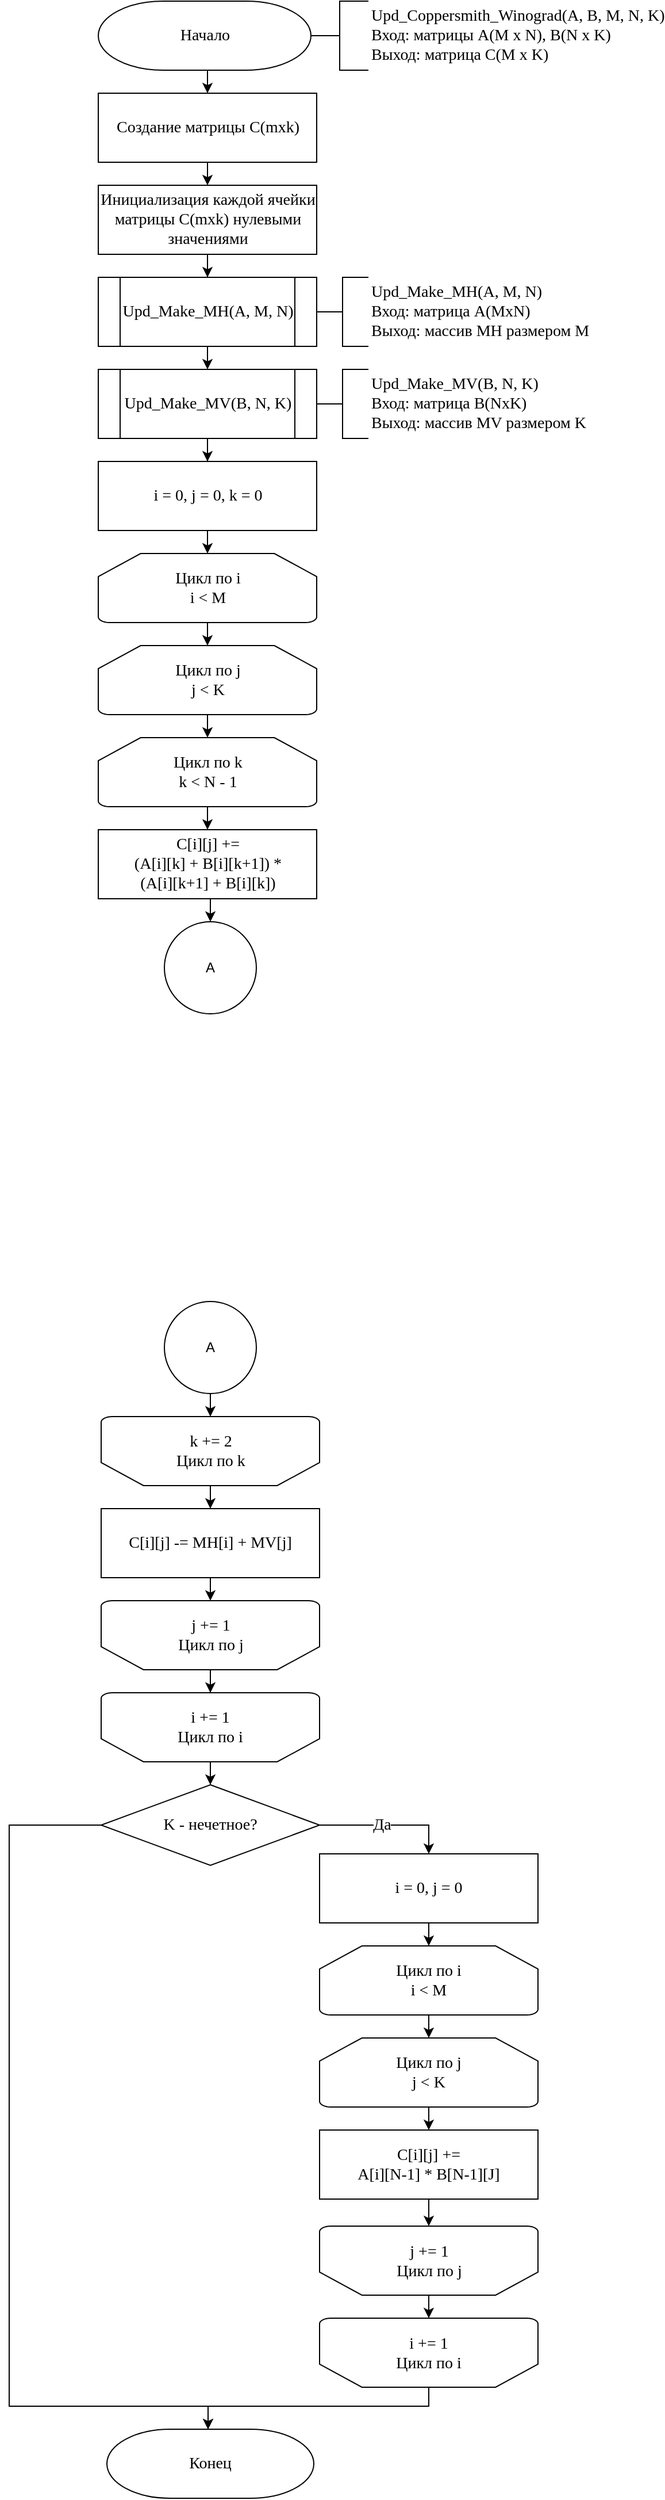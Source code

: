 <mxfile version="13.0.3" type="device"><diagram id="C5RBs43oDa-KdzZeNtuy" name="Page-1"><mxGraphModel dx="1334" dy="816" grid="1" gridSize="10" guides="1" tooltips="1" connect="1" arrows="1" fold="1" page="1" pageScale="1" pageWidth="827" pageHeight="1169" math="0" shadow="0"><root><mxCell id="WIyWlLk6GJQsqaUBKTNV-0"/><mxCell id="WIyWlLk6GJQsqaUBKTNV-1" parent="WIyWlLk6GJQsqaUBKTNV-0"/><mxCell id="MCfc4jbxVNoGQV2Uh5Gj-5" style="edgeStyle=orthogonalEdgeStyle;rounded=0;orthogonalLoop=1;jettySize=auto;html=1;exitX=0.5;exitY=1;exitDx=0;exitDy=0;exitPerimeter=0;entryX=0.5;entryY=0;entryDx=0;entryDy=0;fontFamily=Times New Roman;fontSize=14;" parent="WIyWlLk6GJQsqaUBKTNV-1" source="MCfc4jbxVNoGQV2Uh5Gj-0" target="MCfc4jbxVNoGQV2Uh5Gj-3" edge="1"><mxGeometry relative="1" as="geometry"/></mxCell><mxCell id="MCfc4jbxVNoGQV2Uh5Gj-0" value="Начало" style="strokeWidth=1;html=1;shape=mxgraph.flowchart.terminator;whiteSpace=wrap;fontSize=14;fontFamily=Times New Roman;" parent="WIyWlLk6GJQsqaUBKTNV-1" vertex="1"><mxGeometry x="277.5" y="70" width="185" height="60" as="geometry"/></mxCell><mxCell id="MCfc4jbxVNoGQV2Uh5Gj-1" value="Конец" style="strokeWidth=1;html=1;shape=mxgraph.flowchart.terminator;whiteSpace=wrap;fontSize=14;fontFamily=Times New Roman;" parent="WIyWlLk6GJQsqaUBKTNV-1" vertex="1"><mxGeometry x="285" y="2180" width="180" height="60" as="geometry"/></mxCell><mxCell id="MCfc4jbxVNoGQV2Uh5Gj-2" value="Upd_Coppersmith_Winograd(A, B, M, N, K)&lt;br&gt;Вход: матрицы A(M x N), B(N x K)&lt;br&gt;Выход: матрица C(M x K)&amp;nbsp;" style="strokeWidth=1;html=1;shape=mxgraph.flowchart.annotation_2;align=left;labelPosition=right;pointerEvents=1;fontFamily=Times New Roman;fontSize=14;" parent="WIyWlLk6GJQsqaUBKTNV-1" vertex="1"><mxGeometry x="462.5" y="70" width="50" height="60" as="geometry"/></mxCell><mxCell id="MCfc4jbxVNoGQV2Uh5Gj-6" style="edgeStyle=orthogonalEdgeStyle;rounded=0;orthogonalLoop=1;jettySize=auto;html=1;exitX=0.5;exitY=1;exitDx=0;exitDy=0;entryX=0.5;entryY=0;entryDx=0;entryDy=0;fontFamily=Times New Roman;fontSize=14;" parent="WIyWlLk6GJQsqaUBKTNV-1" source="MCfc4jbxVNoGQV2Uh5Gj-3" target="MCfc4jbxVNoGQV2Uh5Gj-4" edge="1"><mxGeometry relative="1" as="geometry"/></mxCell><mxCell id="MCfc4jbxVNoGQV2Uh5Gj-3" value="Создание матрицы C(mxk)" style="rounded=0;whiteSpace=wrap;html=1;strokeWidth=1;fontFamily=Times New Roman;fontSize=14;" parent="WIyWlLk6GJQsqaUBKTNV-1" vertex="1"><mxGeometry x="277.5" y="150" width="190" height="60" as="geometry"/></mxCell><mxCell id="dBD2KoRKmnW01-1l2qOZ-15" style="edgeStyle=orthogonalEdgeStyle;rounded=0;orthogonalLoop=1;jettySize=auto;html=1;exitX=0.5;exitY=1;exitDx=0;exitDy=0;" parent="WIyWlLk6GJQsqaUBKTNV-1" source="MCfc4jbxVNoGQV2Uh5Gj-4" target="MCfc4jbxVNoGQV2Uh5Gj-11" edge="1"><mxGeometry relative="1" as="geometry"/></mxCell><mxCell id="MCfc4jbxVNoGQV2Uh5Gj-4" value="Инициализация каждой ячейки матрицы C(mxk) нулевыми значениями" style="rounded=0;whiteSpace=wrap;html=1;strokeWidth=1;fontFamily=Times New Roman;fontSize=14;" parent="WIyWlLk6GJQsqaUBKTNV-1" vertex="1"><mxGeometry x="277.5" y="230" width="190" height="60" as="geometry"/></mxCell><mxCell id="dBD2KoRKmnW01-1l2qOZ-1" style="edgeStyle=orthogonalEdgeStyle;rounded=0;orthogonalLoop=1;jettySize=auto;html=1;exitX=0.5;exitY=1;exitDx=0;exitDy=0;entryX=0.5;entryY=0;entryDx=0;entryDy=0;" parent="WIyWlLk6GJQsqaUBKTNV-1" source="MCfc4jbxVNoGQV2Uh5Gj-11" target="dBD2KoRKmnW01-1l2qOZ-0" edge="1"><mxGeometry relative="1" as="geometry"/></mxCell><mxCell id="MCfc4jbxVNoGQV2Uh5Gj-11" value="Upd_Make_MH(A, M, N)" style="shape=process;whiteSpace=wrap;html=1;backgroundOutline=1;strokeWidth=1;fontFamily=Times New Roman;fontSize=14;" parent="WIyWlLk6GJQsqaUBKTNV-1" vertex="1"><mxGeometry x="277.5" y="310" width="190" height="60" as="geometry"/></mxCell><mxCell id="MCfc4jbxVNoGQV2Uh5Gj-12" value="Upd_Make_MH(A, M, N)&lt;br&gt;Вход: матрица A(MxN)&lt;br&gt;Выход: массив MH размером M" style="strokeWidth=1;html=1;shape=mxgraph.flowchart.annotation_2;align=left;labelPosition=right;pointerEvents=1;fontFamily=Times New Roman;fontSize=14;" parent="WIyWlLk6GJQsqaUBKTNV-1" vertex="1"><mxGeometry x="467.5" y="310" width="45" height="60" as="geometry"/></mxCell><mxCell id="MCfc4jbxVNoGQV2Uh5Gj-20" style="edgeStyle=orthogonalEdgeStyle;rounded=0;orthogonalLoop=1;jettySize=auto;html=1;exitX=0.5;exitY=1;exitDx=0;exitDy=0;exitPerimeter=0;entryX=0.5;entryY=0;entryDx=0;entryDy=0;entryPerimeter=0;fontFamily=Times New Roman;fontSize=14;" parent="WIyWlLk6GJQsqaUBKTNV-1" source="MCfc4jbxVNoGQV2Uh5Gj-13" target="MCfc4jbxVNoGQV2Uh5Gj-15" edge="1"><mxGeometry relative="1" as="geometry"/></mxCell><mxCell id="MCfc4jbxVNoGQV2Uh5Gj-13" value="Цикл по i&lt;br&gt;i &amp;lt; M" style="strokeWidth=1;html=1;shape=mxgraph.flowchart.loop_limit;whiteSpace=wrap;fontFamily=Times New Roman;fontSize=14;" parent="WIyWlLk6GJQsqaUBKTNV-1" vertex="1"><mxGeometry x="277.5" y="550" width="190" height="60" as="geometry"/></mxCell><mxCell id="MCfc4jbxVNoGQV2Uh5Gj-18" style="edgeStyle=orthogonalEdgeStyle;rounded=0;orthogonalLoop=1;jettySize=auto;html=1;exitX=0.5;exitY=1;exitDx=0;exitDy=0;entryX=0.5;entryY=0;entryDx=0;entryDy=0;entryPerimeter=0;fontFamily=Times New Roman;fontSize=14;" parent="WIyWlLk6GJQsqaUBKTNV-1" source="MCfc4jbxVNoGQV2Uh5Gj-14" target="MCfc4jbxVNoGQV2Uh5Gj-13" edge="1"><mxGeometry relative="1" as="geometry"/></mxCell><mxCell id="MCfc4jbxVNoGQV2Uh5Gj-14" value="i = 0, j = 0, k = 0" style="rounded=0;whiteSpace=wrap;html=1;strokeWidth=1;fontFamily=Times New Roman;fontSize=14;" parent="WIyWlLk6GJQsqaUBKTNV-1" vertex="1"><mxGeometry x="277.5" y="470" width="190" height="60" as="geometry"/></mxCell><mxCell id="MCfc4jbxVNoGQV2Uh5Gj-21" style="edgeStyle=orthogonalEdgeStyle;rounded=0;orthogonalLoop=1;jettySize=auto;html=1;exitX=0.5;exitY=1;exitDx=0;exitDy=0;exitPerimeter=0;entryX=0.5;entryY=0;entryDx=0;entryDy=0;entryPerimeter=0;fontFamily=Times New Roman;fontSize=14;" parent="WIyWlLk6GJQsqaUBKTNV-1" source="MCfc4jbxVNoGQV2Uh5Gj-15" target="MCfc4jbxVNoGQV2Uh5Gj-16" edge="1"><mxGeometry relative="1" as="geometry"/></mxCell><mxCell id="MCfc4jbxVNoGQV2Uh5Gj-15" value="Цикл по j&lt;br&gt;j &amp;lt; K" style="strokeWidth=1;html=1;shape=mxgraph.flowchart.loop_limit;whiteSpace=wrap;fontFamily=Times New Roman;fontSize=14;" parent="WIyWlLk6GJQsqaUBKTNV-1" vertex="1"><mxGeometry x="277.5" y="630" width="190" height="60" as="geometry"/></mxCell><mxCell id="MCfc4jbxVNoGQV2Uh5Gj-23" style="edgeStyle=orthogonalEdgeStyle;rounded=0;orthogonalLoop=1;jettySize=auto;html=1;exitX=0.5;exitY=1;exitDx=0;exitDy=0;exitPerimeter=0;entryX=0.5;entryY=0;entryDx=0;entryDy=0;fontFamily=Times New Roman;fontSize=14;" parent="WIyWlLk6GJQsqaUBKTNV-1" source="MCfc4jbxVNoGQV2Uh5Gj-16" target="MCfc4jbxVNoGQV2Uh5Gj-22" edge="1"><mxGeometry relative="1" as="geometry"/></mxCell><mxCell id="MCfc4jbxVNoGQV2Uh5Gj-16" value="Цикл по k&lt;br&gt;k &amp;lt; N - 1" style="strokeWidth=1;html=1;shape=mxgraph.flowchart.loop_limit;whiteSpace=wrap;fontFamily=Times New Roman;fontSize=14;" parent="WIyWlLk6GJQsqaUBKTNV-1" vertex="1"><mxGeometry x="277.5" y="710" width="190" height="60" as="geometry"/></mxCell><mxCell id="2eJvwmjSHICTXHXMBao0-0" style="edgeStyle=orthogonalEdgeStyle;rounded=0;orthogonalLoop=1;jettySize=auto;html=1;exitX=0.5;exitY=1;exitDx=0;exitDy=0;entryX=0.5;entryY=0;entryDx=0;entryDy=0;" parent="WIyWlLk6GJQsqaUBKTNV-1" source="MCfc4jbxVNoGQV2Uh5Gj-22" target="dBD2KoRKmnW01-1l2qOZ-9" edge="1"><mxGeometry relative="1" as="geometry"/></mxCell><mxCell id="MCfc4jbxVNoGQV2Uh5Gj-22" value="C[i][j] += &lt;br&gt;(A[i][k] + B[i][k+1]) * &lt;br&gt;(A[i][k+1] + B[i][k])" style="rounded=0;whiteSpace=wrap;html=1;strokeWidth=1;fontFamily=Times New Roman;fontSize=14;" parent="WIyWlLk6GJQsqaUBKTNV-1" vertex="1"><mxGeometry x="277.5" y="790" width="190" height="60" as="geometry"/></mxCell><mxCell id="dBD2KoRKmnW01-1l2qOZ-17" style="edgeStyle=orthogonalEdgeStyle;rounded=0;orthogonalLoop=1;jettySize=auto;html=1;exitX=0.5;exitY=0;exitDx=0;exitDy=0;exitPerimeter=0;entryX=0.5;entryY=0;entryDx=0;entryDy=0;" parent="WIyWlLk6GJQsqaUBKTNV-1" source="MCfc4jbxVNoGQV2Uh5Gj-24" target="dBD2KoRKmnW01-1l2qOZ-16" edge="1"><mxGeometry relative="1" as="geometry"/></mxCell><mxCell id="MCfc4jbxVNoGQV2Uh5Gj-24" value="" style="strokeWidth=1;html=1;shape=mxgraph.flowchart.loop_limit;whiteSpace=wrap;fontFamily=Times New Roman;fontSize=14;rotation=-180;" parent="WIyWlLk6GJQsqaUBKTNV-1" vertex="1"><mxGeometry x="280" y="1300" width="190" height="60" as="geometry"/></mxCell><mxCell id="MCfc4jbxVNoGQV2Uh5Gj-25" value="k += 2&lt;br&gt;Цикл по k" style="text;html=1;strokeColor=none;fillColor=none;align=center;verticalAlign=middle;whiteSpace=wrap;rounded=0;fontFamily=Times New Roman;fontSize=14;" parent="WIyWlLk6GJQsqaUBKTNV-1" vertex="1"><mxGeometry x="342.5" y="1320" width="65" height="20" as="geometry"/></mxCell><mxCell id="MCfc4jbxVNoGQV2Uh5Gj-34" style="edgeStyle=orthogonalEdgeStyle;rounded=0;orthogonalLoop=1;jettySize=auto;html=1;exitX=0.5;exitY=0;exitDx=0;exitDy=0;exitPerimeter=0;fontFamily=Times New Roman;fontSize=14;" parent="WIyWlLk6GJQsqaUBKTNV-1" source="MCfc4jbxVNoGQV2Uh5Gj-29" target="MCfc4jbxVNoGQV2Uh5Gj-31" edge="1"><mxGeometry relative="1" as="geometry"/></mxCell><mxCell id="MCfc4jbxVNoGQV2Uh5Gj-29" value="" style="strokeWidth=1;html=1;shape=mxgraph.flowchart.loop_limit;whiteSpace=wrap;fontFamily=Times New Roman;fontSize=14;rotation=-180;" parent="WIyWlLk6GJQsqaUBKTNV-1" vertex="1"><mxGeometry x="280" y="1460" width="190" height="60" as="geometry"/></mxCell><mxCell id="MCfc4jbxVNoGQV2Uh5Gj-30" value="j += 1&lt;br&gt;Цикл по j" style="text;html=1;strokeColor=none;fillColor=none;align=center;verticalAlign=middle;whiteSpace=wrap;rounded=0;fontFamily=Times New Roman;fontSize=14;" parent="WIyWlLk6GJQsqaUBKTNV-1" vertex="1"><mxGeometry x="342.5" y="1482.5" width="65" height="15" as="geometry"/></mxCell><mxCell id="MCfc4jbxVNoGQV2Uh5Gj-37" style="edgeStyle=orthogonalEdgeStyle;rounded=0;orthogonalLoop=1;jettySize=auto;html=1;exitX=0.5;exitY=0;exitDx=0;exitDy=0;exitPerimeter=0;entryX=0.5;entryY=0;entryDx=0;entryDy=0;entryPerimeter=0;fontFamily=Times New Roman;fontSize=14;" parent="WIyWlLk6GJQsqaUBKTNV-1" source="MCfc4jbxVNoGQV2Uh5Gj-31" target="MCfc4jbxVNoGQV2Uh5Gj-36" edge="1"><mxGeometry relative="1" as="geometry"/></mxCell><mxCell id="MCfc4jbxVNoGQV2Uh5Gj-31" value="" style="strokeWidth=1;html=1;shape=mxgraph.flowchart.loop_limit;whiteSpace=wrap;fontFamily=Times New Roman;fontSize=14;rotation=-180;" parent="WIyWlLk6GJQsqaUBKTNV-1" vertex="1"><mxGeometry x="280" y="1540" width="190" height="60" as="geometry"/></mxCell><mxCell id="MCfc4jbxVNoGQV2Uh5Gj-32" value="i += 1&lt;br&gt;Цикл по i" style="text;html=1;strokeColor=none;fillColor=none;align=center;verticalAlign=middle;whiteSpace=wrap;rounded=0;fontFamily=Times New Roman;fontSize=14;" parent="WIyWlLk6GJQsqaUBKTNV-1" vertex="1"><mxGeometry x="345" y="1560" width="60" height="20" as="geometry"/></mxCell><mxCell id="MCfc4jbxVNoGQV2Uh5Gj-35" style="edgeStyle=orthogonalEdgeStyle;rounded=0;orthogonalLoop=1;jettySize=auto;html=1;exitX=0.5;exitY=1;exitDx=0;exitDy=0;fontFamily=Times New Roman;fontSize=14;" parent="WIyWlLk6GJQsqaUBKTNV-1" source="MCfc4jbxVNoGQV2Uh5Gj-25" target="MCfc4jbxVNoGQV2Uh5Gj-25" edge="1"><mxGeometry relative="1" as="geometry"/></mxCell><mxCell id="MCfc4jbxVNoGQV2Uh5Gj-38" value="Да" style="edgeStyle=orthogonalEdgeStyle;rounded=0;orthogonalLoop=1;jettySize=auto;html=1;exitX=1;exitY=0.5;exitDx=0;exitDy=0;exitPerimeter=0;fontFamily=Times New Roman;fontSize=14;entryX=0.5;entryY=0;entryDx=0;entryDy=0;" parent="WIyWlLk6GJQsqaUBKTNV-1" source="MCfc4jbxVNoGQV2Uh5Gj-36" target="MCfc4jbxVNoGQV2Uh5Gj-40" edge="1"><mxGeometry x="-0.111" relative="1" as="geometry"><mxPoint x="560" y="1730" as="targetPoint"/><mxPoint as="offset"/></mxGeometry></mxCell><mxCell id="MCfc4jbxVNoGQV2Uh5Gj-55" style="edgeStyle=orthogonalEdgeStyle;rounded=0;orthogonalLoop=1;jettySize=auto;html=1;exitX=0;exitY=0.5;exitDx=0;exitDy=0;exitPerimeter=0;fontFamily=Times New Roman;fontSize=14;" parent="WIyWlLk6GJQsqaUBKTNV-1" source="MCfc4jbxVNoGQV2Uh5Gj-36" target="MCfc4jbxVNoGQV2Uh5Gj-1" edge="1"><mxGeometry relative="1" as="geometry"><Array as="points"><mxPoint x="200" y="1655"/><mxPoint x="200" y="2160"/><mxPoint x="373" y="2160"/></Array><mxPoint x="373" y="2220" as="targetPoint"/></mxGeometry></mxCell><mxCell id="MCfc4jbxVNoGQV2Uh5Gj-36" value="K - нечетное?" style="strokeWidth=1;html=1;shape=mxgraph.flowchart.decision;whiteSpace=wrap;fontFamily=Times New Roman;fontSize=14;" parent="WIyWlLk6GJQsqaUBKTNV-1" vertex="1"><mxGeometry x="280" y="1620" width="190" height="70" as="geometry"/></mxCell><mxCell id="MCfc4jbxVNoGQV2Uh5Gj-43" style="edgeStyle=orthogonalEdgeStyle;rounded=0;orthogonalLoop=1;jettySize=auto;html=1;exitX=0.5;exitY=1;exitDx=0;exitDy=0;exitPerimeter=0;entryX=0.5;entryY=0;entryDx=0;entryDy=0;entryPerimeter=0;fontFamily=Times New Roman;fontSize=14;" parent="WIyWlLk6GJQsqaUBKTNV-1" source="MCfc4jbxVNoGQV2Uh5Gj-39" target="MCfc4jbxVNoGQV2Uh5Gj-41" edge="1"><mxGeometry relative="1" as="geometry"/></mxCell><mxCell id="MCfc4jbxVNoGQV2Uh5Gj-39" value="Цикл по i&lt;br&gt;i &amp;lt; M" style="strokeWidth=1;html=1;shape=mxgraph.flowchart.loop_limit;whiteSpace=wrap;fontFamily=Times New Roman;fontSize=14;" parent="WIyWlLk6GJQsqaUBKTNV-1" vertex="1"><mxGeometry x="470" y="1760" width="190" height="60" as="geometry"/></mxCell><mxCell id="MCfc4jbxVNoGQV2Uh5Gj-42" style="edgeStyle=orthogonalEdgeStyle;rounded=0;orthogonalLoop=1;jettySize=auto;html=1;exitX=0.5;exitY=1;exitDx=0;exitDy=0;entryX=0.5;entryY=0;entryDx=0;entryDy=0;entryPerimeter=0;fontFamily=Times New Roman;fontSize=14;" parent="WIyWlLk6GJQsqaUBKTNV-1" source="MCfc4jbxVNoGQV2Uh5Gj-40" target="MCfc4jbxVNoGQV2Uh5Gj-39" edge="1"><mxGeometry relative="1" as="geometry"/></mxCell><mxCell id="MCfc4jbxVNoGQV2Uh5Gj-40" value="i = 0, j = 0" style="rounded=0;whiteSpace=wrap;html=1;strokeWidth=1;fontFamily=Times New Roman;fontSize=14;" parent="WIyWlLk6GJQsqaUBKTNV-1" vertex="1"><mxGeometry x="470" y="1680" width="190" height="60" as="geometry"/></mxCell><mxCell id="MCfc4jbxVNoGQV2Uh5Gj-45" style="edgeStyle=orthogonalEdgeStyle;rounded=0;orthogonalLoop=1;jettySize=auto;html=1;exitX=0.5;exitY=1;exitDx=0;exitDy=0;exitPerimeter=0;entryX=0.5;entryY=0;entryDx=0;entryDy=0;fontFamily=Times New Roman;fontSize=14;" parent="WIyWlLk6GJQsqaUBKTNV-1" source="MCfc4jbxVNoGQV2Uh5Gj-41" target="MCfc4jbxVNoGQV2Uh5Gj-44" edge="1"><mxGeometry relative="1" as="geometry"/></mxCell><mxCell id="MCfc4jbxVNoGQV2Uh5Gj-41" value="Цикл по j&lt;br&gt;j &amp;lt; K" style="strokeWidth=1;html=1;shape=mxgraph.flowchart.loop_limit;whiteSpace=wrap;fontFamily=Times New Roman;fontSize=14;" parent="WIyWlLk6GJQsqaUBKTNV-1" vertex="1"><mxGeometry x="470" y="1840" width="190" height="60" as="geometry"/></mxCell><mxCell id="MCfc4jbxVNoGQV2Uh5Gj-52" style="edgeStyle=orthogonalEdgeStyle;rounded=0;orthogonalLoop=1;jettySize=auto;html=1;exitX=0.5;exitY=1;exitDx=0;exitDy=0;entryX=0.5;entryY=1;entryDx=0;entryDy=0;entryPerimeter=0;fontFamily=Times New Roman;fontSize=14;" parent="WIyWlLk6GJQsqaUBKTNV-1" source="MCfc4jbxVNoGQV2Uh5Gj-44" target="MCfc4jbxVNoGQV2Uh5Gj-46" edge="1"><mxGeometry relative="1" as="geometry"/></mxCell><mxCell id="MCfc4jbxVNoGQV2Uh5Gj-44" value="C[i][j] += &lt;br&gt;A[i][N-1] * B[N-1][J]" style="rounded=0;whiteSpace=wrap;html=1;strokeWidth=1;fontFamily=Times New Roman;fontSize=14;" parent="WIyWlLk6GJQsqaUBKTNV-1" vertex="1"><mxGeometry x="470" y="1920" width="190" height="60" as="geometry"/></mxCell><mxCell id="MCfc4jbxVNoGQV2Uh5Gj-53" style="edgeStyle=orthogonalEdgeStyle;rounded=0;orthogonalLoop=1;jettySize=auto;html=1;exitX=0.5;exitY=0;exitDx=0;exitDy=0;exitPerimeter=0;entryX=0.5;entryY=1;entryDx=0;entryDy=0;entryPerimeter=0;fontFamily=Times New Roman;fontSize=14;" parent="WIyWlLk6GJQsqaUBKTNV-1" source="MCfc4jbxVNoGQV2Uh5Gj-46" target="MCfc4jbxVNoGQV2Uh5Gj-48" edge="1"><mxGeometry relative="1" as="geometry"/></mxCell><mxCell id="MCfc4jbxVNoGQV2Uh5Gj-46" value="" style="strokeWidth=1;html=1;shape=mxgraph.flowchart.loop_limit;whiteSpace=wrap;fontFamily=Times New Roman;fontSize=14;rotation=-180;" parent="WIyWlLk6GJQsqaUBKTNV-1" vertex="1"><mxGeometry x="470" y="2003.5" width="190" height="60" as="geometry"/></mxCell><mxCell id="MCfc4jbxVNoGQV2Uh5Gj-47" value="j += 1&lt;br&gt;Цикл по j" style="text;html=1;strokeColor=none;fillColor=none;align=center;verticalAlign=middle;whiteSpace=wrap;rounded=0;fontFamily=Times New Roman;fontSize=14;" parent="WIyWlLk6GJQsqaUBKTNV-1" vertex="1"><mxGeometry x="532.5" y="2026" width="65" height="15" as="geometry"/></mxCell><mxCell id="MCfc4jbxVNoGQV2Uh5Gj-54" style="edgeStyle=orthogonalEdgeStyle;rounded=0;orthogonalLoop=1;jettySize=auto;html=1;exitX=0.5;exitY=0;exitDx=0;exitDy=0;exitPerimeter=0;fontFamily=Times New Roman;fontSize=14;" parent="WIyWlLk6GJQsqaUBKTNV-1" source="MCfc4jbxVNoGQV2Uh5Gj-48" target="MCfc4jbxVNoGQV2Uh5Gj-1" edge="1"><mxGeometry relative="1" as="geometry"><Array as="points"><mxPoint x="565" y="2160"/><mxPoint x="373" y="2160"/></Array></mxGeometry></mxCell><mxCell id="MCfc4jbxVNoGQV2Uh5Gj-48" value="" style="strokeWidth=1;html=1;shape=mxgraph.flowchart.loop_limit;whiteSpace=wrap;fontFamily=Times New Roman;fontSize=14;rotation=-180;" parent="WIyWlLk6GJQsqaUBKTNV-1" vertex="1"><mxGeometry x="470" y="2083.5" width="190" height="60" as="geometry"/></mxCell><mxCell id="MCfc4jbxVNoGQV2Uh5Gj-49" value="i += 1&lt;br&gt;Цикл по i" style="text;html=1;strokeColor=none;fillColor=none;align=center;verticalAlign=middle;whiteSpace=wrap;rounded=0;fontFamily=Times New Roman;fontSize=14;" parent="WIyWlLk6GJQsqaUBKTNV-1" vertex="1"><mxGeometry x="535" y="2103.5" width="60" height="20" as="geometry"/></mxCell><mxCell id="dBD2KoRKmnW01-1l2qOZ-2" style="edgeStyle=orthogonalEdgeStyle;rounded=0;orthogonalLoop=1;jettySize=auto;html=1;exitX=0.5;exitY=1;exitDx=0;exitDy=0;" parent="WIyWlLk6GJQsqaUBKTNV-1" source="dBD2KoRKmnW01-1l2qOZ-0" target="MCfc4jbxVNoGQV2Uh5Gj-14" edge="1"><mxGeometry relative="1" as="geometry"/></mxCell><mxCell id="dBD2KoRKmnW01-1l2qOZ-0" value="Upd_Make_MV(B, N, K)" style="shape=process;whiteSpace=wrap;html=1;backgroundOutline=1;strokeWidth=1;fontFamily=Times New Roman;fontSize=14;" parent="WIyWlLk6GJQsqaUBKTNV-1" vertex="1"><mxGeometry x="277.5" y="390" width="190" height="60" as="geometry"/></mxCell><mxCell id="dBD2KoRKmnW01-1l2qOZ-8" value="Upd_Make_MV(B, N, K)&lt;br&gt;Вход: матрица B(NxK)&lt;br&gt;Выход: массив MV размером K" style="strokeWidth=1;html=1;shape=mxgraph.flowchart.annotation_2;align=left;labelPosition=right;pointerEvents=1;fontFamily=Times New Roman;fontSize=14;" parent="WIyWlLk6GJQsqaUBKTNV-1" vertex="1"><mxGeometry x="467.5" y="390" width="45" height="60" as="geometry"/></mxCell><mxCell id="dBD2KoRKmnW01-1l2qOZ-9" value="A" style="ellipse;whiteSpace=wrap;html=1;aspect=fixed;" parent="WIyWlLk6GJQsqaUBKTNV-1" vertex="1"><mxGeometry x="335" y="870" width="80" height="80" as="geometry"/></mxCell><mxCell id="2eJvwmjSHICTXHXMBao0-1" style="edgeStyle=orthogonalEdgeStyle;rounded=0;orthogonalLoop=1;jettySize=auto;html=1;exitX=0.5;exitY=1;exitDx=0;exitDy=0;entryX=0.5;entryY=1;entryDx=0;entryDy=0;entryPerimeter=0;" parent="WIyWlLk6GJQsqaUBKTNV-1" source="dBD2KoRKmnW01-1l2qOZ-10" target="MCfc4jbxVNoGQV2Uh5Gj-24" edge="1"><mxGeometry relative="1" as="geometry"/></mxCell><mxCell id="dBD2KoRKmnW01-1l2qOZ-10" value="A" style="ellipse;whiteSpace=wrap;html=1;aspect=fixed;" parent="WIyWlLk6GJQsqaUBKTNV-1" vertex="1"><mxGeometry x="335" y="1200" width="80" height="80" as="geometry"/></mxCell><mxCell id="2eJvwmjSHICTXHXMBao0-2" style="edgeStyle=orthogonalEdgeStyle;rounded=0;orthogonalLoop=1;jettySize=auto;html=1;exitX=0.5;exitY=1;exitDx=0;exitDy=0;entryX=0.5;entryY=1;entryDx=0;entryDy=0;entryPerimeter=0;" parent="WIyWlLk6GJQsqaUBKTNV-1" source="dBD2KoRKmnW01-1l2qOZ-16" target="MCfc4jbxVNoGQV2Uh5Gj-29" edge="1"><mxGeometry relative="1" as="geometry"/></mxCell><mxCell id="dBD2KoRKmnW01-1l2qOZ-16" value="C[i][j] -= MH[i] + MV[j]" style="rounded=0;whiteSpace=wrap;html=1;strokeWidth=1;fontFamily=Times New Roman;fontSize=14;" parent="WIyWlLk6GJQsqaUBKTNV-1" vertex="1"><mxGeometry x="280" y="1380" width="190" height="60" as="geometry"/></mxCell></root></mxGraphModel></diagram></mxfile>